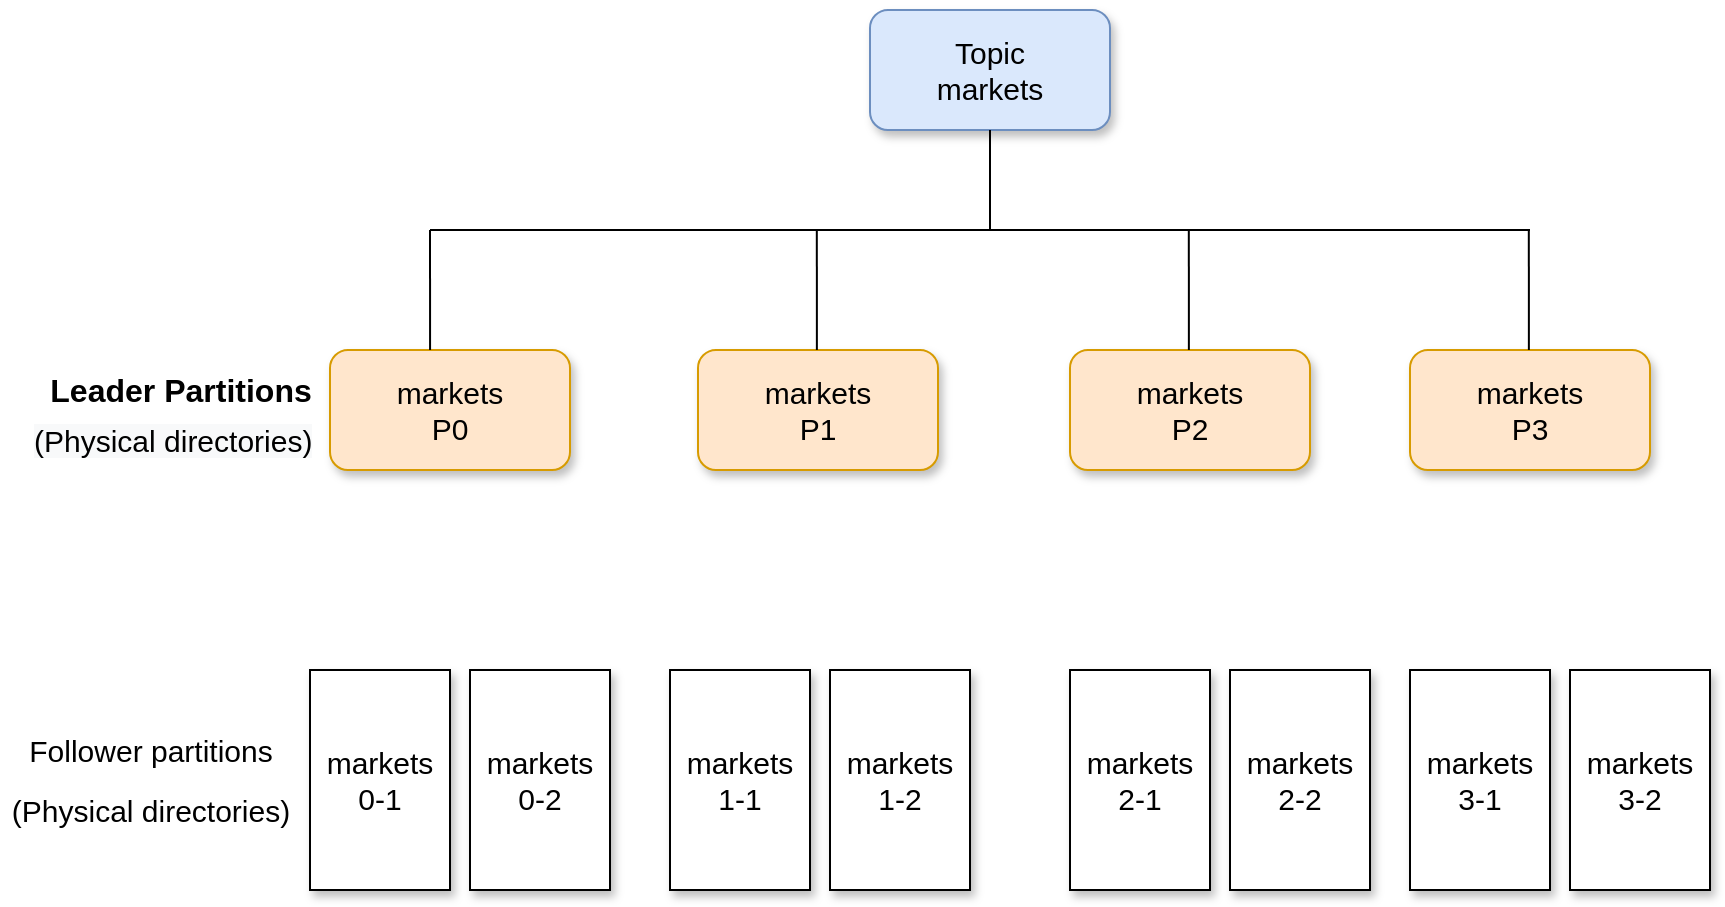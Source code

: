<mxfile version="15.3.7" type="github">
  <diagram id="5w8WeW0E0EGXetPe3Mmg" name="Page-1">
    <mxGraphModel dx="2054" dy="561" grid="1" gridSize="10" guides="1" tooltips="1" connect="1" arrows="1" fold="1" page="1" pageScale="1" pageWidth="827" pageHeight="1169" math="0" shadow="0">
      <root>
        <mxCell id="0" />
        <mxCell id="1" parent="0" />
        <mxCell id="hs472DTzqqM4UGg1ShII-58" value="&lt;font style=&quot;font-size: 15px&quot;&gt;Topic&lt;br&gt;markets&lt;/font&gt;" style="rounded=1;whiteSpace=wrap;html=1;shadow=1;fillColor=#dae8fc;strokeColor=#6c8ebf;" vertex="1" parent="1">
          <mxGeometry x="380" y="320" width="120" height="60" as="geometry" />
        </mxCell>
        <mxCell id="hs472DTzqqM4UGg1ShII-59" value="&lt;font style=&quot;font-size: 15px&quot;&gt;markets&lt;br&gt;P1&lt;/font&gt;" style="rounded=1;whiteSpace=wrap;html=1;shadow=1;fillColor=#ffe6cc;strokeColor=#d79b00;" vertex="1" parent="1">
          <mxGeometry x="294" y="490" width="120" height="60" as="geometry" />
        </mxCell>
        <mxCell id="hs472DTzqqM4UGg1ShII-60" value="&lt;font style=&quot;font-size: 15px&quot;&gt;markets&lt;br&gt;P0&lt;/font&gt;" style="rounded=1;whiteSpace=wrap;html=1;shadow=1;fillColor=#ffe6cc;strokeColor=#d79b00;" vertex="1" parent="1">
          <mxGeometry x="110" y="490" width="120" height="60" as="geometry" />
        </mxCell>
        <mxCell id="hs472DTzqqM4UGg1ShII-61" value="&lt;font style=&quot;font-size: 15px&quot;&gt;markets&lt;br&gt;P2&lt;/font&gt;" style="rounded=1;whiteSpace=wrap;html=1;shadow=1;fillColor=#ffe6cc;strokeColor=#d79b00;" vertex="1" parent="1">
          <mxGeometry x="480" y="490" width="120" height="60" as="geometry" />
        </mxCell>
        <mxCell id="hs472DTzqqM4UGg1ShII-62" value="&lt;font style=&quot;font-size: 15px&quot;&gt;markets&lt;br&gt;P3&lt;/font&gt;" style="rounded=1;whiteSpace=wrap;html=1;shadow=1;fillColor=#ffe6cc;strokeColor=#d79b00;" vertex="1" parent="1">
          <mxGeometry x="650" y="490" width="120" height="60" as="geometry" />
        </mxCell>
        <mxCell id="hs472DTzqqM4UGg1ShII-63" value="" style="endArrow=none;html=1;entryX=0.5;entryY=1;entryDx=0;entryDy=0;" edge="1" parent="1" target="hs472DTzqqM4UGg1ShII-58">
          <mxGeometry width="50" height="50" relative="1" as="geometry">
            <mxPoint x="440" y="430" as="sourcePoint" />
            <mxPoint x="480" y="400" as="targetPoint" />
          </mxGeometry>
        </mxCell>
        <mxCell id="hs472DTzqqM4UGg1ShII-64" value="" style="endArrow=none;html=1;" edge="1" parent="1">
          <mxGeometry width="50" height="50" relative="1" as="geometry">
            <mxPoint x="160" y="430" as="sourcePoint" />
            <mxPoint x="710" y="430" as="targetPoint" />
            <Array as="points" />
          </mxGeometry>
        </mxCell>
        <mxCell id="hs472DTzqqM4UGg1ShII-65" value="" style="endArrow=none;html=1;exitX=0.417;exitY=0;exitDx=0;exitDy=0;exitPerimeter=0;" edge="1" parent="1" source="hs472DTzqqM4UGg1ShII-60">
          <mxGeometry width="50" height="50" relative="1" as="geometry">
            <mxPoint x="160" y="470" as="sourcePoint" />
            <mxPoint x="160" y="430" as="targetPoint" />
          </mxGeometry>
        </mxCell>
        <mxCell id="hs472DTzqqM4UGg1ShII-67" value="" style="endArrow=none;html=1;exitX=0.417;exitY=0;exitDx=0;exitDy=0;exitPerimeter=0;" edge="1" parent="1">
          <mxGeometry width="50" height="50" relative="1" as="geometry">
            <mxPoint x="709.45" y="490" as="sourcePoint" />
            <mxPoint x="709.41" y="430.0" as="targetPoint" />
          </mxGeometry>
        </mxCell>
        <mxCell id="hs472DTzqqM4UGg1ShII-68" value="" style="endArrow=none;html=1;exitX=0.417;exitY=0;exitDx=0;exitDy=0;exitPerimeter=0;" edge="1" parent="1">
          <mxGeometry width="50" height="50" relative="1" as="geometry">
            <mxPoint x="539.45" y="490" as="sourcePoint" />
            <mxPoint x="539.41" y="430.0" as="targetPoint" />
          </mxGeometry>
        </mxCell>
        <mxCell id="hs472DTzqqM4UGg1ShII-69" value="" style="endArrow=none;html=1;exitX=0.417;exitY=0;exitDx=0;exitDy=0;exitPerimeter=0;" edge="1" parent="1">
          <mxGeometry width="50" height="50" relative="1" as="geometry">
            <mxPoint x="353.45" y="490" as="sourcePoint" />
            <mxPoint x="353.41" y="430.0" as="targetPoint" />
          </mxGeometry>
        </mxCell>
        <mxCell id="hs472DTzqqM4UGg1ShII-74" value="&lt;font style=&quot;font-size: 15px&quot;&gt;markets 0-1&lt;/font&gt;" style="rounded=0;whiteSpace=wrap;html=1;shadow=1;" vertex="1" parent="1">
          <mxGeometry x="100" y="650" width="70" height="110" as="geometry" />
        </mxCell>
        <mxCell id="hs472DTzqqM4UGg1ShII-75" value="&lt;font style=&quot;font-size: 15px&quot;&gt;markets 0-2&lt;/font&gt;" style="rounded=0;whiteSpace=wrap;html=1;shadow=1;" vertex="1" parent="1">
          <mxGeometry x="180" y="650" width="70" height="110" as="geometry" />
        </mxCell>
        <mxCell id="hs472DTzqqM4UGg1ShII-76" value="&lt;font style=&quot;font-size: 15px&quot;&gt;markets 1-1&lt;/font&gt;" style="rounded=0;whiteSpace=wrap;html=1;shadow=1;" vertex="1" parent="1">
          <mxGeometry x="280" y="650" width="70" height="110" as="geometry" />
        </mxCell>
        <mxCell id="hs472DTzqqM4UGg1ShII-77" value="&lt;font style=&quot;font-size: 15px&quot;&gt;markets 1-2&lt;/font&gt;" style="rounded=0;whiteSpace=wrap;html=1;shadow=1;" vertex="1" parent="1">
          <mxGeometry x="360" y="650" width="70" height="110" as="geometry" />
        </mxCell>
        <mxCell id="hs472DTzqqM4UGg1ShII-78" value="&lt;font style=&quot;font-size: 15px&quot;&gt;markets 2-1&lt;/font&gt;" style="rounded=0;whiteSpace=wrap;html=1;shadow=1;" vertex="1" parent="1">
          <mxGeometry x="480" y="650" width="70" height="110" as="geometry" />
        </mxCell>
        <mxCell id="hs472DTzqqM4UGg1ShII-79" value="&lt;font style=&quot;font-size: 15px&quot;&gt;markets 2-2&lt;/font&gt;" style="rounded=0;whiteSpace=wrap;html=1;shadow=1;" vertex="1" parent="1">
          <mxGeometry x="560" y="650" width="70" height="110" as="geometry" />
        </mxCell>
        <mxCell id="hs472DTzqqM4UGg1ShII-80" value="&lt;font style=&quot;font-size: 15px&quot;&gt;markets 3-1&lt;/font&gt;" style="rounded=0;whiteSpace=wrap;html=1;shadow=1;" vertex="1" parent="1">
          <mxGeometry x="650" y="650" width="70" height="110" as="geometry" />
        </mxCell>
        <mxCell id="hs472DTzqqM4UGg1ShII-81" value="&lt;font style=&quot;font-size: 15px&quot;&gt;markets 3-2&lt;/font&gt;" style="rounded=0;whiteSpace=wrap;html=1;shadow=1;" vertex="1" parent="1">
          <mxGeometry x="730" y="650" width="70" height="110" as="geometry" />
        </mxCell>
        <mxCell id="hs472DTzqqM4UGg1ShII-82" value="&lt;font style=&quot;font-size: 16px&quot;&gt;&lt;b&gt;Leader Partitions&lt;/b&gt;&lt;/font&gt;" style="text;html=1;align=center;verticalAlign=middle;resizable=0;points=[];autosize=1;strokeColor=none;fillColor=none;" vertex="1" parent="1">
          <mxGeometry x="-40" y="500" width="150" height="20" as="geometry" />
        </mxCell>
        <mxCell id="hs472DTzqqM4UGg1ShII-83" value="&lt;font style=&quot;font-size: 15px&quot;&gt;Follower partitions&lt;/font&gt;" style="text;html=1;align=center;verticalAlign=middle;resizable=0;points=[];autosize=1;strokeColor=none;fillColor=none;strokeWidth=7;" vertex="1" parent="1">
          <mxGeometry x="-50" y="680" width="140" height="20" as="geometry" />
        </mxCell>
        <mxCell id="hs472DTzqqM4UGg1ShII-84" value="&lt;font style=&quot;font-size: 15px&quot;&gt;(Physical directories)&lt;/font&gt;" style="text;html=1;align=center;verticalAlign=middle;resizable=0;points=[];autosize=1;strokeColor=none;fillColor=none;strokeWidth=7;" vertex="1" parent="1">
          <mxGeometry x="-55" y="710" width="150" height="20" as="geometry" />
        </mxCell>
        <mxCell id="hs472DTzqqM4UGg1ShII-85" value="&lt;span style=&quot;color: rgb(0 , 0 , 0) ; font-family: &amp;#34;helvetica&amp;#34; ; font-size: 15px ; font-style: normal ; font-weight: 400 ; letter-spacing: normal ; text-align: center ; text-indent: 0px ; text-transform: none ; word-spacing: 0px ; background-color: rgb(248 , 249 , 250) ; display: inline ; float: none&quot;&gt;(Physical directories)&lt;/span&gt;" style="text;whiteSpace=wrap;html=1;" vertex="1" parent="1">
          <mxGeometry x="-40" y="520" width="150" height="30" as="geometry" />
        </mxCell>
      </root>
    </mxGraphModel>
  </diagram>
</mxfile>

